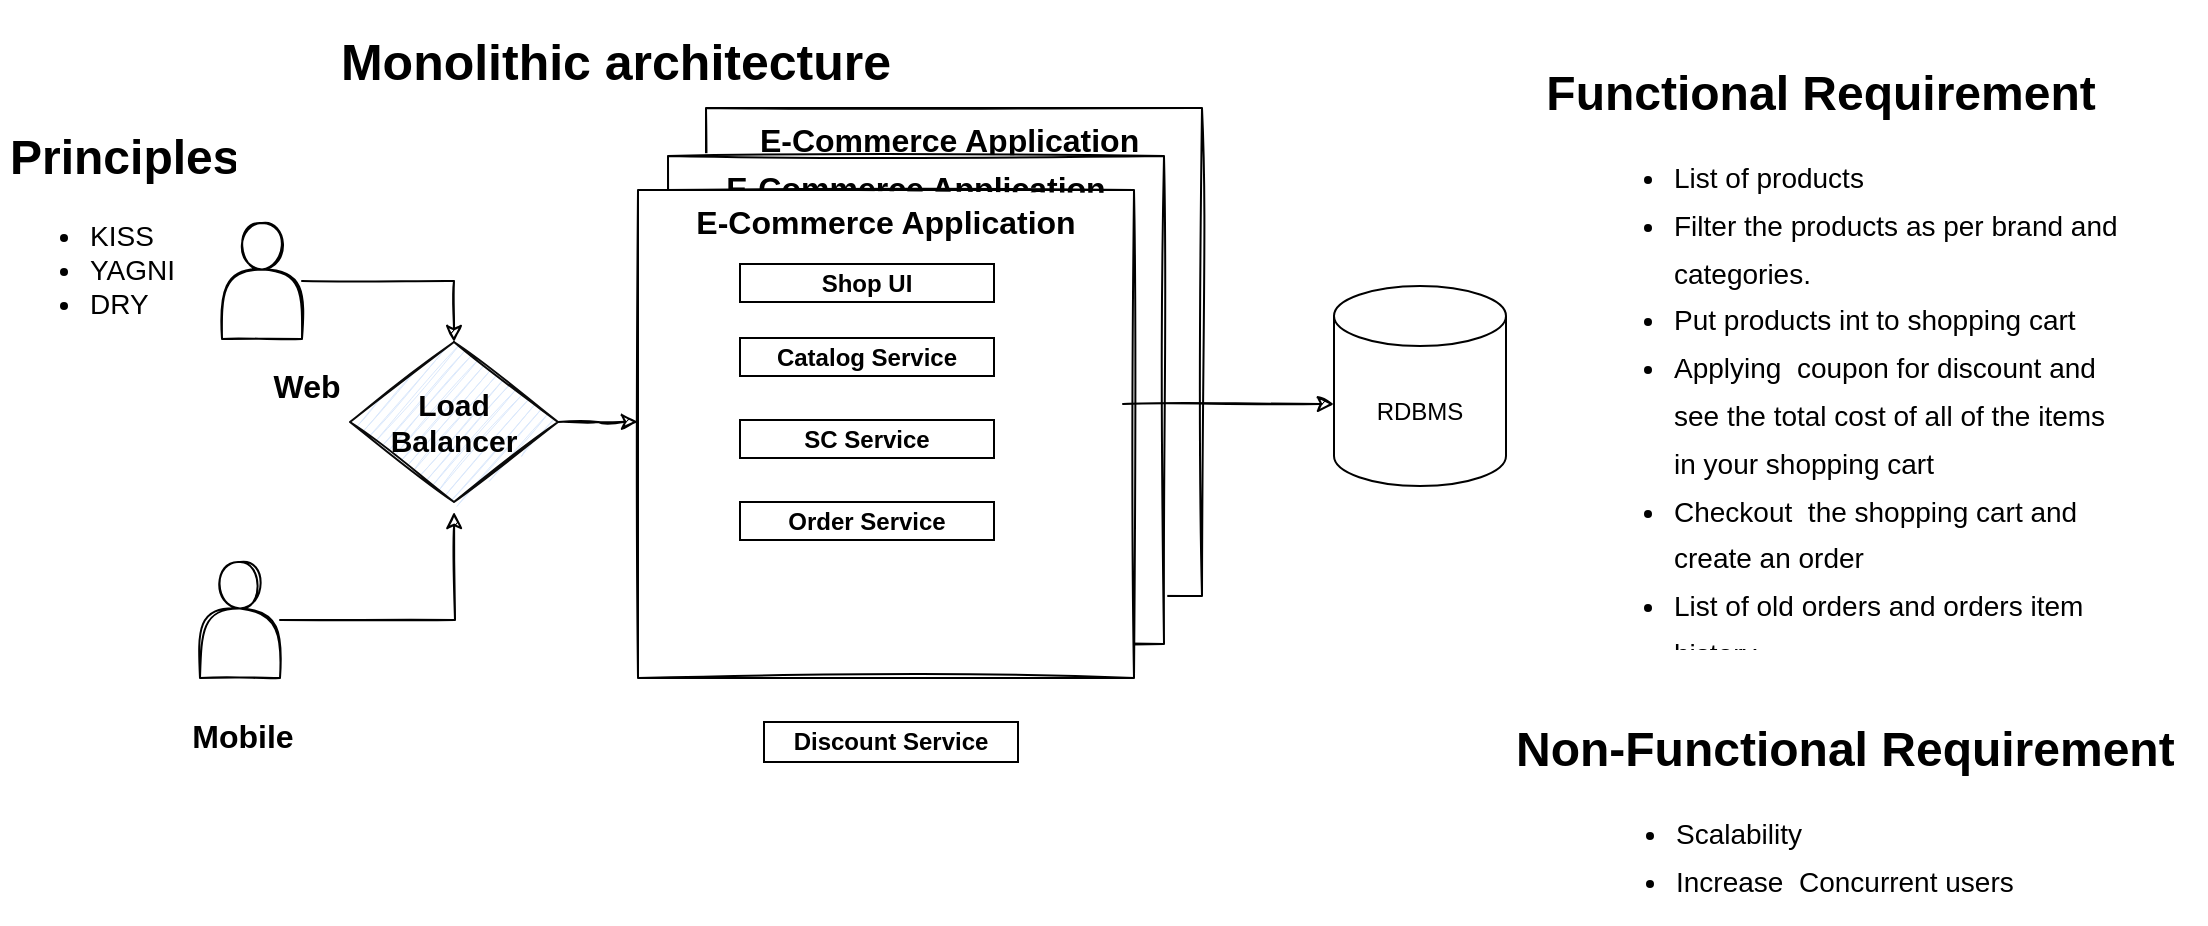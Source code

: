 <mxfile version="13.9.9" type="device"><diagram id="ec2k7Hesi6WmFlCKf6qa" name="Page-1"><mxGraphModel dx="1304" dy="538" grid="0" gridSize="10" guides="1" tooltips="1" connect="1" arrows="1" fold="1" page="0" pageScale="1" pageWidth="850" pageHeight="1100" math="0" shadow="0"><root><mxCell id="0"/><mxCell id="1" parent="0"/><mxCell id="ROj_67UQpcPL1jAS--Vf-10" value="&lt;b&gt;&lt;font style=&quot;font-size: 16px&quot;&gt;E-Commerce Application&amp;nbsp;&lt;/font&gt;&lt;/b&gt;" style="rounded=0;whiteSpace=wrap;html=1;sketch=1;align=center;verticalAlign=top;" vertex="1" parent="1"><mxGeometry x="371" y="66" width="248" height="244" as="geometry"/></mxCell><mxCell id="ROj_67UQpcPL1jAS--Vf-9" value="&lt;b&gt;&lt;font style=&quot;font-size: 16px&quot;&gt;E-Commerce Application&lt;/font&gt;&lt;/b&gt;" style="rounded=0;whiteSpace=wrap;html=1;sketch=1;align=center;verticalAlign=top;" vertex="1" parent="1"><mxGeometry x="352" y="90" width="248" height="244" as="geometry"/></mxCell><mxCell id="k0vu21li7wswJZSwt-MZ-2" value="&lt;h1 style=&quot;text-align: center&quot;&gt;Functional Requirement&lt;/h1&gt;&lt;p style=&quot;font-size: 14px&quot;&gt;&lt;/p&gt;&lt;blockquote style=&quot;margin: 0px 0px 0px 40px ; border: none ; padding: 0px ; font-size: 14px&quot;&gt;&lt;ul style=&quot;line-height: 170%&quot;&gt;&lt;li&gt;List of products&lt;/li&gt;&lt;li&gt;Filter the products as per brand and categories.&lt;/li&gt;&lt;li&gt;Put products int to shopping cart&lt;/li&gt;&lt;li&gt;Applying&amp;nbsp; coupon for discount and see the total cost of all of the items in your shopping cart&lt;/li&gt;&lt;li&gt;Checkout&amp;nbsp; the shopping cart and create an order&lt;/li&gt;&lt;li&gt;List of old orders and orders item history&lt;/li&gt;&lt;/ul&gt;&lt;/blockquote&gt;&lt;p&gt;&lt;/p&gt;" style="text;html=1;strokeColor=none;fillColor=none;spacing=5;spacingTop=-20;whiteSpace=wrap;overflow=hidden;rounded=0;sketch=1;fontStyle=0;labelBorderColor=none;align=left;" parent="1" vertex="1"><mxGeometry x="770" y="39" width="315" height="298" as="geometry"/></mxCell><mxCell id="k0vu21li7wswJZSwt-MZ-3" value="&lt;h1&gt;Principles&lt;/h1&gt;&lt;p style=&quot;font-size: 14px&quot;&gt;&lt;/p&gt;&lt;ul style=&quot;font-size: 14px&quot;&gt;&lt;li&gt;KISS&lt;/li&gt;&lt;li&gt;YAGNI&lt;/li&gt;&lt;li&gt;DRY&lt;/li&gt;&lt;/ul&gt;&lt;p&gt;&lt;/p&gt;" style="text;html=1;strokeColor=none;fillColor=none;spacing=5;spacingTop=-20;whiteSpace=wrap;overflow=hidden;rounded=0;sketch=1;" parent="1" vertex="1"><mxGeometry x="18" y="71" width="121" height="110" as="geometry"/></mxCell><mxCell id="k0vu21li7wswJZSwt-MZ-5" value="&lt;font style=&quot;font-size: 25px&quot;&gt;&lt;b&gt;Monolithic architecture&lt;/b&gt;&lt;/font&gt;" style="text;html=1;strokeColor=none;fillColor=none;align=center;verticalAlign=middle;whiteSpace=wrap;rounded=0;sketch=1;" parent="1" vertex="1"><mxGeometry x="183" y="12" width="286" height="59" as="geometry"/></mxCell><mxCell id="ROj_67UQpcPL1jAS--Vf-14" style="edgeStyle=orthogonalEdgeStyle;rounded=0;orthogonalLoop=1;jettySize=auto;html=1;entryX=0.5;entryY=0;entryDx=0;entryDy=0;sketch=1;" edge="1" parent="1" source="k0vu21li7wswJZSwt-MZ-6" target="ROj_67UQpcPL1jAS--Vf-13"><mxGeometry relative="1" as="geometry"/></mxCell><mxCell id="k0vu21li7wswJZSwt-MZ-6" value="" style="shape=actor;whiteSpace=wrap;html=1;sketch=1;" parent="1" vertex="1"><mxGeometry x="129" y="123.5" width="40" height="58" as="geometry"/></mxCell><mxCell id="k0vu21li7wswJZSwt-MZ-7" value="&lt;b&gt;&lt;font style=&quot;font-size: 16px&quot;&gt;Web&lt;/font&gt;&lt;/b&gt;" style="text;html=1;strokeColor=none;fillColor=none;align=center;verticalAlign=middle;whiteSpace=wrap;rounded=0;sketch=1;" parent="1" vertex="1"><mxGeometry x="141.5" y="195" width="59" height="20" as="geometry"/></mxCell><mxCell id="k0vu21li7wswJZSwt-MZ-8" value="&lt;b&gt;&lt;font style=&quot;font-size: 16px&quot;&gt;E-Commerce Application&lt;/font&gt;&lt;/b&gt;" style="rounded=0;whiteSpace=wrap;html=1;sketch=1;align=center;verticalAlign=top;" parent="1" vertex="1"><mxGeometry x="337" y="107" width="248" height="244" as="geometry"/></mxCell><mxCell id="Zl33x8nUSlphp2DYGEaB-1" value="RDBMS" style="shape=cylinder3;whiteSpace=wrap;html=1;boundedLbl=1;backgroundOutline=1;size=15;" parent="1" vertex="1"><mxGeometry x="685" y="155" width="86" height="100" as="geometry"/></mxCell><mxCell id="Zl33x8nUSlphp2DYGEaB-6" style="edgeStyle=orthogonalEdgeStyle;rounded=0;sketch=1;orthogonalLoop=1;jettySize=auto;html=1;entryX=0;entryY=0.418;entryDx=0;entryDy=0;entryPerimeter=0;" parent="1" edge="1"><mxGeometry relative="1" as="geometry"><mxPoint x="579.5" y="214.002" as="sourcePoint"/><mxPoint x="685" y="214.002" as="targetPoint"/></mxGeometry></mxCell><mxCell id="Zl33x8nUSlphp2DYGEaB-7" value="Shop UI" style="rounded=0;whiteSpace=wrap;html=1;align=center;fontStyle=1" parent="1" vertex="1"><mxGeometry x="388" y="144" width="127" height="19" as="geometry"/></mxCell><mxCell id="Zl33x8nUSlphp2DYGEaB-8" value="Catalog Service" style="rounded=0;whiteSpace=wrap;html=1;align=center;fontStyle=1" parent="1" vertex="1"><mxGeometry x="388" y="181" width="127" height="19" as="geometry"/></mxCell><mxCell id="Zl33x8nUSlphp2DYGEaB-9" value="SC Service" style="rounded=0;whiteSpace=wrap;html=1;align=center;fontStyle=1" parent="1" vertex="1"><mxGeometry x="388" y="222" width="127" height="19" as="geometry"/></mxCell><mxCell id="Zl33x8nUSlphp2DYGEaB-10" value="Order Service" style="rounded=0;whiteSpace=wrap;html=1;align=center;fontStyle=1" parent="1" vertex="1"><mxGeometry x="388" y="263" width="127" height="19" as="geometry"/></mxCell><mxCell id="Zl33x8nUSlphp2DYGEaB-11" value="Discount Service" style="rounded=0;whiteSpace=wrap;html=1;align=center;fontStyle=1" parent="1" vertex="1"><mxGeometry x="400" y="373" width="127" height="20" as="geometry"/></mxCell><mxCell id="ROj_67UQpcPL1jAS--Vf-1" value="&lt;h1 style=&quot;text-align: center&quot;&gt;Non-Functional Requirement&lt;/h1&gt;&lt;p style=&quot;font-size: 14px&quot;&gt;&lt;/p&gt;&lt;blockquote style=&quot;margin: 0px 0px 0px 40px ; border: none ; padding: 0px ; font-size: 14px&quot;&gt;&lt;ul style=&quot;line-height: 170%&quot;&gt;&lt;li&gt;Scalability&lt;/li&gt;&lt;li&gt;Increase&amp;nbsp; Concurrent users&lt;/li&gt;&lt;/ul&gt;&lt;/blockquote&gt;&lt;p&gt;&lt;/p&gt;" style="text;html=1;strokeColor=none;fillColor=none;spacing=5;spacingTop=-20;whiteSpace=wrap;overflow=hidden;rounded=0;sketch=1;fontStyle=0;labelBorderColor=none;align=left;" vertex="1" parent="1"><mxGeometry x="771" y="367" width="350" height="107" as="geometry"/></mxCell><mxCell id="ROj_67UQpcPL1jAS--Vf-15" style="edgeStyle=orthogonalEdgeStyle;rounded=0;orthogonalLoop=1;jettySize=auto;html=1;sketch=1;" edge="1" parent="1" source="ROj_67UQpcPL1jAS--Vf-2"><mxGeometry relative="1" as="geometry"><mxPoint x="245" y="268" as="targetPoint"/></mxGeometry></mxCell><mxCell id="ROj_67UQpcPL1jAS--Vf-2" value="" style="shape=actor;whiteSpace=wrap;html=1;sketch=1;" vertex="1" parent="1"><mxGeometry x="118" y="293" width="40" height="58" as="geometry"/></mxCell><mxCell id="ROj_67UQpcPL1jAS--Vf-3" value="&lt;b&gt;&lt;font style=&quot;font-size: 16px&quot;&gt;Mobile&lt;/font&gt;&lt;/b&gt;" style="text;html=1;strokeColor=none;fillColor=none;align=center;verticalAlign=middle;whiteSpace=wrap;rounded=0;sketch=1;" vertex="1" parent="1"><mxGeometry x="110" y="370" width="59" height="20" as="geometry"/></mxCell><mxCell id="ROj_67UQpcPL1jAS--Vf-16" style="edgeStyle=orthogonalEdgeStyle;rounded=0;orthogonalLoop=1;jettySize=auto;html=1;entryX=0;entryY=0.475;entryDx=0;entryDy=0;entryPerimeter=0;sketch=1;" edge="1" parent="1" source="ROj_67UQpcPL1jAS--Vf-13" target="k0vu21li7wswJZSwt-MZ-8"><mxGeometry relative="1" as="geometry"/></mxCell><mxCell id="ROj_67UQpcPL1jAS--Vf-13" value="&lt;b&gt;&lt;font style=&quot;font-size: 15px&quot;&gt;Load Balancer&lt;/font&gt;&lt;/b&gt;" style="rhombus;whiteSpace=wrap;html=1;fillColor=#dae8fc;shadow=0;sketch=1;rounded=0;strokeColor=#0A0A0A;" vertex="1" parent="1"><mxGeometry x="193" y="183" width="104" height="80" as="geometry"/></mxCell></root></mxGraphModel></diagram></mxfile>